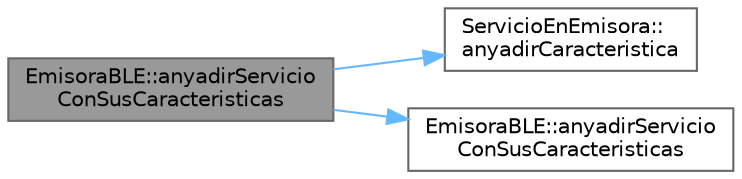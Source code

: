 digraph "EmisoraBLE::anyadirServicioConSusCaracteristicas"
{
 // INTERACTIVE_SVG=YES
 // LATEX_PDF_SIZE
  bgcolor="transparent";
  edge [fontname=Helvetica,fontsize=10,labelfontname=Helvetica,labelfontsize=10];
  node [fontname=Helvetica,fontsize=10,shape=box,height=0.2,width=0.4];
  rankdir="LR";
  Node1 [id="Node000001",label="EmisoraBLE::anyadirServicio\lConSusCaracteristicas",height=0.2,width=0.4,color="gray40", fillcolor="grey60", style="filled", fontcolor="black",tooltip="Añade un servicio y múltiples características a la emisora."];
  Node1 -> Node2 [id="edge3_Node000001_Node000002",color="steelblue1",style="solid",tooltip=" "];
  Node2 [id="Node000002",label="ServicioEnEmisora::\lanyadirCaracteristica",height=0.2,width=0.4,color="grey40", fillcolor="white", style="filled",URL="$d6/d42/a00043_af25a77d5c2b3edfe5c99fc9fa00729bf.html#af25a77d5c2b3edfe5c99fc9fa00729bf",tooltip="Añade una característica al servicio."];
  Node1 -> Node3 [id="edge4_Node000001_Node000003",color="steelblue1",style="solid",tooltip=" "];
  Node3 [id="Node000003",label="EmisoraBLE::anyadirServicio\lConSusCaracteristicas",height=0.2,width=0.4,color="grey40", fillcolor="white", style="filled",URL="$d3/d52/a00023_a074a16066fc8ae37567a342e3df63bf5.html#a074a16066fc8ae37567a342e3df63bf5",tooltip="Añade un servicio y sus características a la emisora."];
}
